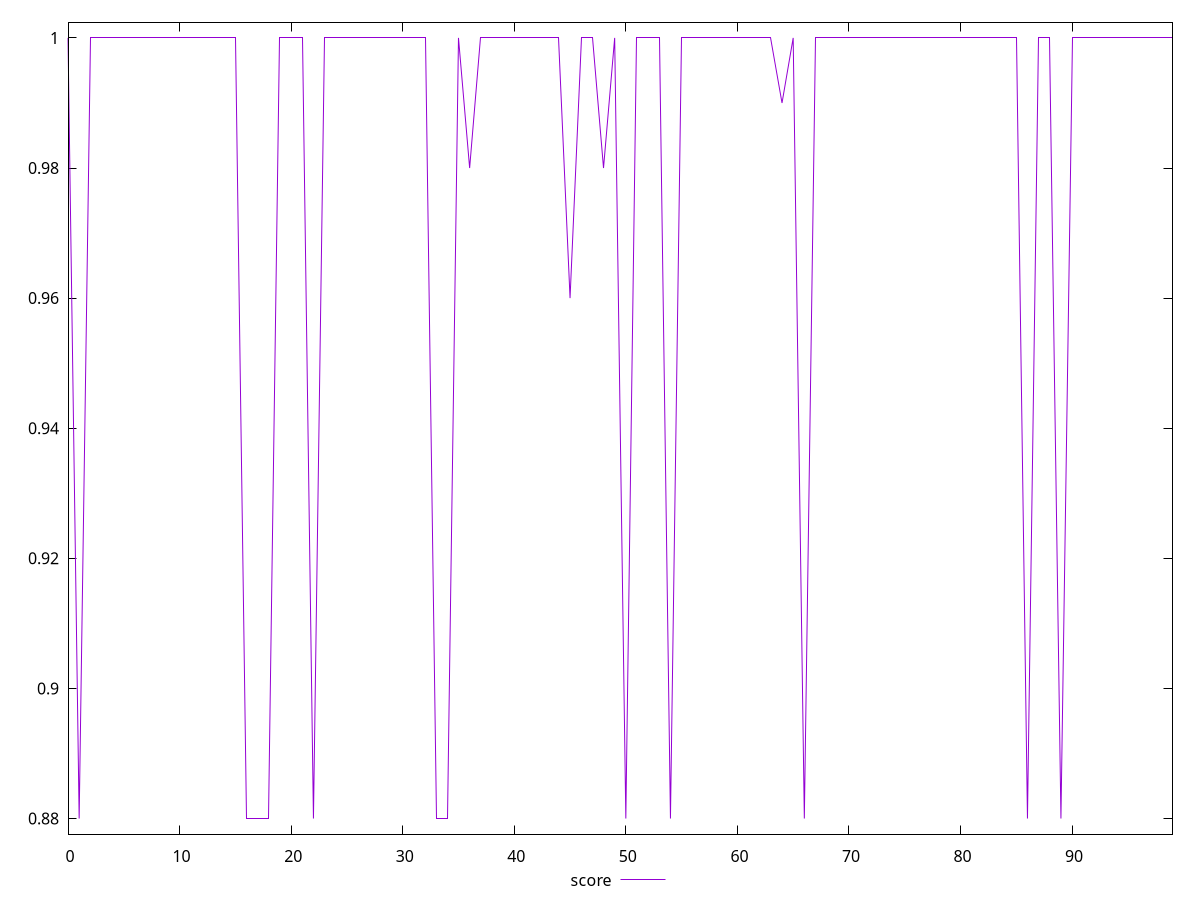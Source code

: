 reset

$score <<EOF
0 1
1 0.88
2 1
3 1
4 1
5 1
6 1
7 1
8 1
9 1
10 1
11 1
12 1
13 1
14 1
15 1
16 0.88
17 0.88
18 0.88
19 1
20 1
21 1
22 0.88
23 1
24 1
25 1
26 1
27 1
28 1
29 1
30 1
31 1
32 1
33 0.88
34 0.88
35 1
36 0.98
37 1
38 1
39 1
40 1
41 1
42 1
43 1
44 1
45 0.96
46 1
47 1
48 0.98
49 1
50 0.88
51 1
52 1
53 1
54 0.88
55 1
56 1
57 1
58 1
59 1
60 1
61 1
62 1
63 1
64 0.99
65 1
66 0.88
67 1
68 1
69 1
70 1
71 1
72 1
73 1
74 1
75 1
76 1
77 1
78 1
79 1
80 1
81 1
82 1
83 1
84 1
85 1
86 0.88
87 1
88 1
89 0.88
90 1
91 1
92 1
93 1
94 1
95 1
96 1
97 1
98 1
99 1
EOF

set key outside below
set xrange [0:99]
set yrange [0.8776:1.0024]
set trange [0.8776:1.0024]
set terminal svg size 640, 500 enhanced background rgb 'white'
set output "report_00019_2021-02-10T18-14-37.922Z//unminified-css/samples/pages+cached/score/values.svg"

plot $score title "score" with line

reset
